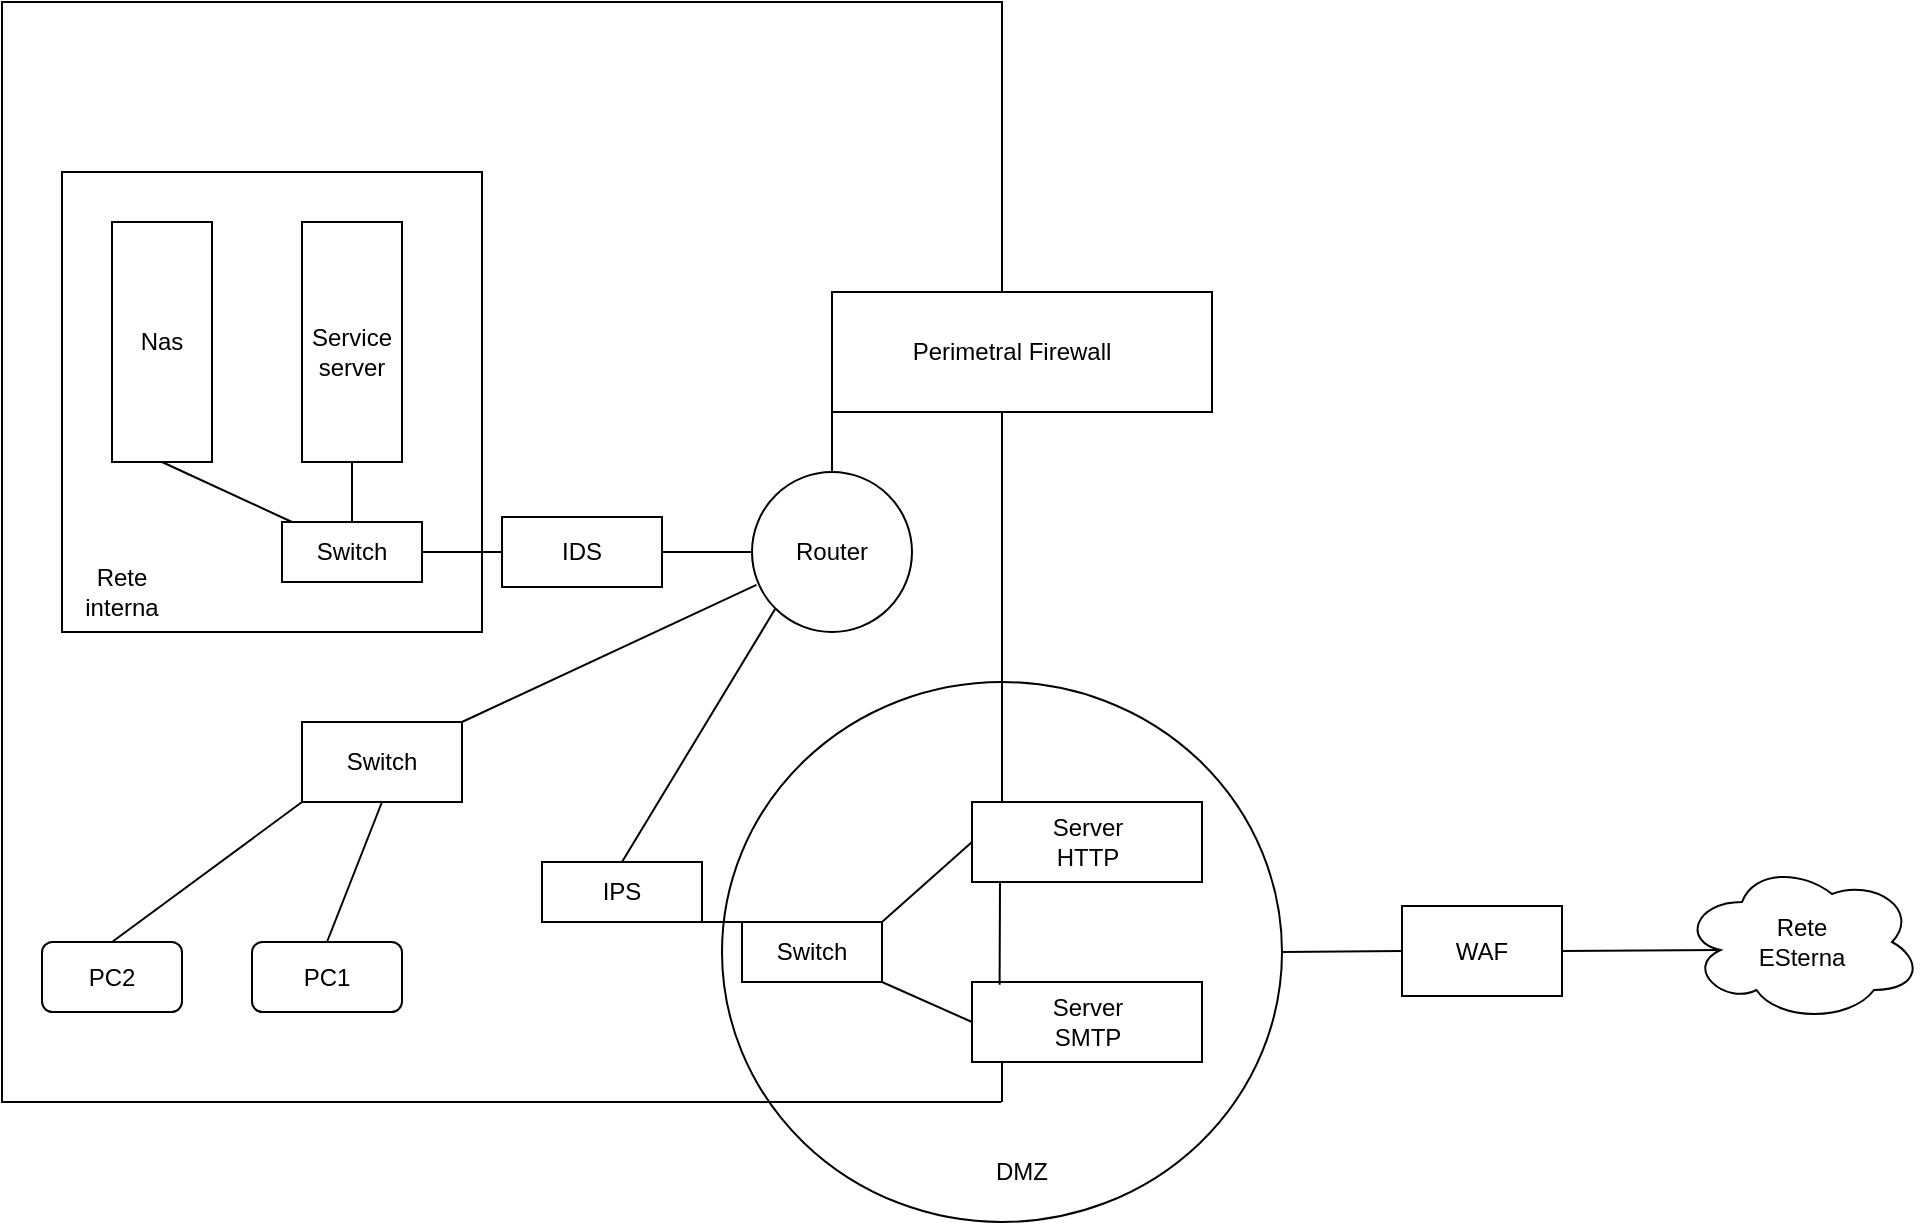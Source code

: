 <mxfile version="22.0.2" type="device">
  <diagram name="Pagina-1" id="3GUrcIURofEGodW_gyDJ">
    <mxGraphModel dx="1276" dy="654" grid="1" gridSize="10" guides="1" tooltips="1" connect="1" arrows="1" fold="1" page="1" pageScale="1" pageWidth="827" pageHeight="1169" math="0" shadow="0">
      <root>
        <mxCell id="0" />
        <mxCell id="1" parent="0" />
        <mxCell id="0ZmSG-Y-9QNbXud12Uuj-1" value="" style="rounded=0;whiteSpace=wrap;html=1;" vertex="1" parent="1">
          <mxGeometry x="350" y="310" width="120" height="60" as="geometry" />
        </mxCell>
        <mxCell id="0ZmSG-Y-9QNbXud12Uuj-20" style="edgeStyle=orthogonalEdgeStyle;rounded=0;orthogonalLoop=1;jettySize=auto;html=1;exitX=0.75;exitY=1;exitDx=0;exitDy=0;entryX=0;entryY=1;entryDx=0;entryDy=0;" edge="1" parent="1" source="0ZmSG-Y-9QNbXud12Uuj-2">
          <mxGeometry relative="1" as="geometry">
            <mxPoint x="510" y="640" as="targetPoint" />
            <Array as="points">
              <mxPoint x="510" y="660" />
            </Array>
          </mxGeometry>
        </mxCell>
        <mxCell id="0ZmSG-Y-9QNbXud12Uuj-21" style="edgeStyle=orthogonalEdgeStyle;rounded=0;orthogonalLoop=1;jettySize=auto;html=1;exitX=0.75;exitY=1;exitDx=0;exitDy=0;entryX=0.25;entryY=1;entryDx=0;entryDy=0;" edge="1" parent="1" source="0ZmSG-Y-9QNbXud12Uuj-2">
          <mxGeometry relative="1" as="geometry">
            <mxPoint x="540" y="640" as="targetPoint" />
            <Array as="points">
              <mxPoint x="540" y="660" />
            </Array>
          </mxGeometry>
        </mxCell>
        <mxCell id="0ZmSG-Y-9QNbXud12Uuj-2" value="" style="rounded=0;whiteSpace=wrap;html=1;" vertex="1" parent="1">
          <mxGeometry x="30" y="110" width="500" height="550" as="geometry" />
        </mxCell>
        <mxCell id="0ZmSG-Y-9QNbXud12Uuj-3" value="" style="rounded=0;whiteSpace=wrap;html=1;" vertex="1" parent="1">
          <mxGeometry x="445" y="255" width="190" height="60" as="geometry" />
        </mxCell>
        <mxCell id="0ZmSG-Y-9QNbXud12Uuj-7" value="" style="ellipse;whiteSpace=wrap;html=1;" vertex="1" parent="1">
          <mxGeometry x="390" y="450" width="280" height="270" as="geometry" />
        </mxCell>
        <mxCell id="0ZmSG-Y-9QNbXud12Uuj-13" value="" style="rounded=0;whiteSpace=wrap;html=1;" vertex="1" parent="1">
          <mxGeometry x="400" y="570" width="70" height="30" as="geometry" />
        </mxCell>
        <mxCell id="0ZmSG-Y-9QNbXud12Uuj-14" value="Switch" style="text;html=1;strokeColor=none;fillColor=none;align=center;verticalAlign=middle;whiteSpace=wrap;rounded=0;" vertex="1" parent="1">
          <mxGeometry x="405" y="570" width="60" height="30" as="geometry" />
        </mxCell>
        <mxCell id="0ZmSG-Y-9QNbXud12Uuj-16" value="Perimetral Firewall" style="text;html=1;strokeColor=none;fillColor=none;align=center;verticalAlign=middle;whiteSpace=wrap;rounded=0;" vertex="1" parent="1">
          <mxGeometry x="475" y="270" width="120" height="30" as="geometry" />
        </mxCell>
        <mxCell id="0ZmSG-Y-9QNbXud12Uuj-17" value="" style="rounded=0;whiteSpace=wrap;html=1;" vertex="1" parent="1">
          <mxGeometry x="60" y="195" width="210" height="230" as="geometry" />
        </mxCell>
        <mxCell id="0ZmSG-Y-9QNbXud12Uuj-18" value="" style="ellipse;whiteSpace=wrap;html=1;" vertex="1" parent="1">
          <mxGeometry x="405" y="345" width="80" height="80" as="geometry" />
        </mxCell>
        <mxCell id="0ZmSG-Y-9QNbXud12Uuj-19" value="Router" style="text;html=1;strokeColor=none;fillColor=none;align=center;verticalAlign=middle;whiteSpace=wrap;rounded=0;" vertex="1" parent="1">
          <mxGeometry x="415" y="370" width="60" height="30" as="geometry" />
        </mxCell>
        <mxCell id="0ZmSG-Y-9QNbXud12Uuj-22" value="" style="endArrow=none;html=1;rounded=0;exitX=0.087;exitY=0.786;exitDx=0;exitDy=0;exitPerimeter=0;entryX=0.5;entryY=0.786;entryDx=0;entryDy=0;entryPerimeter=0;" edge="1" parent="1">
          <mxGeometry width="50" height="50" relative="1" as="geometry">
            <mxPoint x="414.0" y="660" as="sourcePoint" />
            <mxPoint x="529.64" y="660" as="targetPoint" />
          </mxGeometry>
        </mxCell>
        <mxCell id="0ZmSG-Y-9QNbXud12Uuj-24" value="" style="endArrow=none;html=1;rounded=0;" edge="1" parent="1">
          <mxGeometry width="50" height="50" relative="1" as="geometry">
            <mxPoint x="530" y="660" as="sourcePoint" />
            <mxPoint x="530" y="640" as="targetPoint" />
          </mxGeometry>
        </mxCell>
        <mxCell id="0ZmSG-Y-9QNbXud12Uuj-25" value="" style="rounded=0;whiteSpace=wrap;html=1;rotation=-90;" vertex="1" parent="1">
          <mxGeometry x="145" y="255" width="120" height="50" as="geometry" />
        </mxCell>
        <mxCell id="0ZmSG-Y-9QNbXud12Uuj-26" value="" style="rounded=0;whiteSpace=wrap;html=1;rotation=-90;" vertex="1" parent="1">
          <mxGeometry x="50" y="255" width="120" height="50" as="geometry" />
        </mxCell>
        <mxCell id="0ZmSG-Y-9QNbXud12Uuj-27" value="Nas" style="text;html=1;strokeColor=none;fillColor=none;align=center;verticalAlign=middle;whiteSpace=wrap;rounded=0;" vertex="1" parent="1">
          <mxGeometry x="80" y="265" width="60" height="30" as="geometry" />
        </mxCell>
        <mxCell id="0ZmSG-Y-9QNbXud12Uuj-28" value="Rete interna" style="text;html=1;strokeColor=none;fillColor=none;align=center;verticalAlign=middle;whiteSpace=wrap;rounded=0;" vertex="1" parent="1">
          <mxGeometry x="60" y="390" width="60" height="30" as="geometry" />
        </mxCell>
        <mxCell id="0ZmSG-Y-9QNbXud12Uuj-29" value="DMZ" style="text;html=1;strokeColor=none;fillColor=none;align=center;verticalAlign=middle;whiteSpace=wrap;rounded=0;" vertex="1" parent="1">
          <mxGeometry x="510" y="680" width="60" height="30" as="geometry" />
        </mxCell>
        <mxCell id="0ZmSG-Y-9QNbXud12Uuj-30" value="" style="rounded=0;whiteSpace=wrap;html=1;" vertex="1" parent="1">
          <mxGeometry x="170" y="370" width="70" height="30" as="geometry" />
        </mxCell>
        <mxCell id="0ZmSG-Y-9QNbXud12Uuj-32" value="Service server" style="text;html=1;strokeColor=none;fillColor=none;align=center;verticalAlign=middle;whiteSpace=wrap;rounded=0;" vertex="1" parent="1">
          <mxGeometry x="175" y="270" width="60" height="30" as="geometry" />
        </mxCell>
        <mxCell id="0ZmSG-Y-9QNbXud12Uuj-34" value="" style="rounded=0;whiteSpace=wrap;html=1;" vertex="1" parent="1">
          <mxGeometry x="280" y="367.5" width="80" height="35" as="geometry" />
        </mxCell>
        <mxCell id="0ZmSG-Y-9QNbXud12Uuj-35" value="" style="rounded=0;whiteSpace=wrap;html=1;" vertex="1" parent="1">
          <mxGeometry x="300" y="540" width="80" height="30" as="geometry" />
        </mxCell>
        <mxCell id="0ZmSG-Y-9QNbXud12Uuj-37" value="IPS" style="text;html=1;strokeColor=none;fillColor=none;align=center;verticalAlign=middle;whiteSpace=wrap;rounded=0;" vertex="1" parent="1">
          <mxGeometry x="310" y="540" width="60" height="30" as="geometry" />
        </mxCell>
        <mxCell id="0ZmSG-Y-9QNbXud12Uuj-39" value="IDS" style="text;html=1;strokeColor=none;fillColor=none;align=center;verticalAlign=middle;whiteSpace=wrap;rounded=0;" vertex="1" parent="1">
          <mxGeometry x="290" y="370" width="60" height="30" as="geometry" />
        </mxCell>
        <mxCell id="0ZmSG-Y-9QNbXud12Uuj-40" value="" style="endArrow=none;html=1;rounded=0;exitX=0;exitY=0;exitDx=0;exitDy=0;entryX=1;entryY=1;entryDx=0;entryDy=0;" edge="1" parent="1" source="0ZmSG-Y-9QNbXud12Uuj-14" target="0ZmSG-Y-9QNbXud12Uuj-35">
          <mxGeometry width="50" height="50" relative="1" as="geometry">
            <mxPoint x="500" y="430" as="sourcePoint" />
            <mxPoint x="550" y="380" as="targetPoint" />
          </mxGeometry>
        </mxCell>
        <mxCell id="0ZmSG-Y-9QNbXud12Uuj-41" value="" style="endArrow=none;html=1;rounded=0;exitX=1;exitY=0.5;exitDx=0;exitDy=0;entryX=0;entryY=0.5;entryDx=0;entryDy=0;" edge="1" parent="1" source="0ZmSG-Y-9QNbXud12Uuj-30" target="0ZmSG-Y-9QNbXud12Uuj-34">
          <mxGeometry width="50" height="50" relative="1" as="geometry">
            <mxPoint x="490" y="430" as="sourcePoint" />
            <mxPoint x="540" y="380" as="targetPoint" />
          </mxGeometry>
        </mxCell>
        <mxCell id="0ZmSG-Y-9QNbXud12Uuj-43" value="" style="endArrow=none;html=1;rounded=0;exitX=1;exitY=0.5;exitDx=0;exitDy=0;entryX=0;entryY=0.5;entryDx=0;entryDy=0;" edge="1" parent="1" source="0ZmSG-Y-9QNbXud12Uuj-34" target="0ZmSG-Y-9QNbXud12Uuj-18">
          <mxGeometry width="50" height="50" relative="1" as="geometry">
            <mxPoint x="490" y="430" as="sourcePoint" />
            <mxPoint x="540" y="380" as="targetPoint" />
          </mxGeometry>
        </mxCell>
        <mxCell id="0ZmSG-Y-9QNbXud12Uuj-44" value="" style="endArrow=none;html=1;rounded=0;exitX=0.5;exitY=0;exitDx=0;exitDy=0;entryX=0;entryY=1;entryDx=0;entryDy=0;" edge="1" parent="1" source="0ZmSG-Y-9QNbXud12Uuj-18" target="0ZmSG-Y-9QNbXud12Uuj-3">
          <mxGeometry width="50" height="50" relative="1" as="geometry">
            <mxPoint x="490" y="430" as="sourcePoint" />
            <mxPoint x="540" y="380" as="targetPoint" />
          </mxGeometry>
        </mxCell>
        <mxCell id="0ZmSG-Y-9QNbXud12Uuj-45" value="" style="endArrow=none;html=1;rounded=0;exitX=0.5;exitY=0;exitDx=0;exitDy=0;entryX=0;entryY=1;entryDx=0;entryDy=0;" edge="1" parent="1" source="0ZmSG-Y-9QNbXud12Uuj-37" target="0ZmSG-Y-9QNbXud12Uuj-18">
          <mxGeometry width="50" height="50" relative="1" as="geometry">
            <mxPoint x="490" y="430" as="sourcePoint" />
            <mxPoint x="540" y="380" as="targetPoint" />
          </mxGeometry>
        </mxCell>
        <mxCell id="0ZmSG-Y-9QNbXud12Uuj-46" value="" style="rounded=0;whiteSpace=wrap;html=1;" vertex="1" parent="1">
          <mxGeometry x="515" y="600" width="115" height="40" as="geometry" />
        </mxCell>
        <mxCell id="0ZmSG-Y-9QNbXud12Uuj-47" value="Server SMTP" style="text;html=1;strokeColor=none;fillColor=none;align=center;verticalAlign=middle;whiteSpace=wrap;rounded=0;" vertex="1" parent="1">
          <mxGeometry x="542.5" y="605" width="60" height="30" as="geometry" />
        </mxCell>
        <mxCell id="0ZmSG-Y-9QNbXud12Uuj-48" value="" style="rounded=0;whiteSpace=wrap;html=1;" vertex="1" parent="1">
          <mxGeometry x="515" y="510" width="115" height="40" as="geometry" />
        </mxCell>
        <mxCell id="0ZmSG-Y-9QNbXud12Uuj-49" value="Server HTTP" style="text;html=1;strokeColor=none;fillColor=none;align=center;verticalAlign=middle;whiteSpace=wrap;rounded=0;" vertex="1" parent="1">
          <mxGeometry x="542.5" y="515" width="60" height="30" as="geometry" />
        </mxCell>
        <mxCell id="0ZmSG-Y-9QNbXud12Uuj-50" value="" style="endArrow=none;html=1;rounded=0;exitX=0.12;exitY=0.035;exitDx=0;exitDy=0;exitPerimeter=0;" edge="1" parent="1" source="0ZmSG-Y-9QNbXud12Uuj-46">
          <mxGeometry width="50" height="50" relative="1" as="geometry">
            <mxPoint x="490" y="430" as="sourcePoint" />
            <mxPoint x="529" y="550" as="targetPoint" />
          </mxGeometry>
        </mxCell>
        <mxCell id="0ZmSG-Y-9QNbXud12Uuj-51" value="" style="endArrow=none;html=1;rounded=0;entryX=0.5;entryY=0;entryDx=0;entryDy=0;" edge="1" parent="1" target="0ZmSG-Y-9QNbXud12Uuj-7">
          <mxGeometry width="50" height="50" relative="1" as="geometry">
            <mxPoint x="530" y="510" as="sourcePoint" />
            <mxPoint x="540" y="380" as="targetPoint" />
          </mxGeometry>
        </mxCell>
        <mxCell id="0ZmSG-Y-9QNbXud12Uuj-52" value="" style="endArrow=none;html=1;rounded=0;exitX=0;exitY=0.5;exitDx=0;exitDy=0;entryX=0.5;entryY=0;entryDx=0;entryDy=0;" edge="1" parent="1" source="0ZmSG-Y-9QNbXud12Uuj-25">
          <mxGeometry width="50" height="50" relative="1" as="geometry">
            <mxPoint x="490" y="430" as="sourcePoint" />
            <mxPoint x="205" y="370" as="targetPoint" />
          </mxGeometry>
        </mxCell>
        <mxCell id="0ZmSG-Y-9QNbXud12Uuj-53" value="" style="endArrow=none;html=1;rounded=0;exitX=0;exitY=0.5;exitDx=0;exitDy=0;entryX=0;entryY=0;entryDx=0;entryDy=0;" edge="1" parent="1" source="0ZmSG-Y-9QNbXud12Uuj-26">
          <mxGeometry width="50" height="50" relative="1" as="geometry">
            <mxPoint x="490" y="430" as="sourcePoint" />
            <mxPoint x="175" y="370" as="targetPoint" />
          </mxGeometry>
        </mxCell>
        <mxCell id="0ZmSG-Y-9QNbXud12Uuj-54" value="" style="endArrow=none;html=1;rounded=0;exitX=1;exitY=0;exitDx=0;exitDy=0;entryX=0;entryY=0.5;entryDx=0;entryDy=0;" edge="1" parent="1" source="0ZmSG-Y-9QNbXud12Uuj-13" target="0ZmSG-Y-9QNbXud12Uuj-48">
          <mxGeometry width="50" height="50" relative="1" as="geometry">
            <mxPoint x="490" y="430" as="sourcePoint" />
            <mxPoint x="540" y="380" as="targetPoint" />
          </mxGeometry>
        </mxCell>
        <mxCell id="0ZmSG-Y-9QNbXud12Uuj-55" value="" style="endArrow=none;html=1;rounded=0;exitX=1;exitY=1;exitDx=0;exitDy=0;entryX=0;entryY=0.5;entryDx=0;entryDy=0;" edge="1" parent="1" source="0ZmSG-Y-9QNbXud12Uuj-13" target="0ZmSG-Y-9QNbXud12Uuj-46">
          <mxGeometry width="50" height="50" relative="1" as="geometry">
            <mxPoint x="490" y="430" as="sourcePoint" />
            <mxPoint x="540" y="380" as="targetPoint" />
          </mxGeometry>
        </mxCell>
        <mxCell id="0ZmSG-Y-9QNbXud12Uuj-60" value="WAF" style="rounded=0;whiteSpace=wrap;html=1;" vertex="1" parent="1">
          <mxGeometry x="730" y="562" width="80" height="45" as="geometry" />
        </mxCell>
        <mxCell id="0ZmSG-Y-9QNbXud12Uuj-62" value="Rete&lt;br&gt;ESterna" style="ellipse;shape=cloud;whiteSpace=wrap;html=1;" vertex="1" parent="1">
          <mxGeometry x="870" y="540" width="120" height="80" as="geometry" />
        </mxCell>
        <mxCell id="0ZmSG-Y-9QNbXud12Uuj-63" value="" style="endArrow=none;html=1;rounded=0;entryX=0.16;entryY=0.55;entryDx=0;entryDy=0;entryPerimeter=0;exitX=1;exitY=0.5;exitDx=0;exitDy=0;" edge="1" parent="1" source="0ZmSG-Y-9QNbXud12Uuj-60" target="0ZmSG-Y-9QNbXud12Uuj-62">
          <mxGeometry width="50" height="50" relative="1" as="geometry">
            <mxPoint x="490" y="430" as="sourcePoint" />
            <mxPoint x="540" y="380" as="targetPoint" />
          </mxGeometry>
        </mxCell>
        <mxCell id="0ZmSG-Y-9QNbXud12Uuj-64" value="" style="endArrow=none;html=1;rounded=0;entryX=0;entryY=0.5;entryDx=0;entryDy=0;exitX=1;exitY=0.5;exitDx=0;exitDy=0;" edge="1" parent="1" source="0ZmSG-Y-9QNbXud12Uuj-7" target="0ZmSG-Y-9QNbXud12Uuj-60">
          <mxGeometry width="50" height="50" relative="1" as="geometry">
            <mxPoint x="490" y="430" as="sourcePoint" />
            <mxPoint x="540" y="380" as="targetPoint" />
          </mxGeometry>
        </mxCell>
        <mxCell id="0ZmSG-Y-9QNbXud12Uuj-65" value="" style="rounded=0;whiteSpace=wrap;html=1;" vertex="1" parent="1">
          <mxGeometry x="180" y="470" width="80" height="40" as="geometry" />
        </mxCell>
        <mxCell id="0ZmSG-Y-9QNbXud12Uuj-66" value="Switch" style="text;html=1;strokeColor=none;fillColor=none;align=center;verticalAlign=middle;whiteSpace=wrap;rounded=0;" vertex="1" parent="1">
          <mxGeometry x="190" y="475" width="60" height="30" as="geometry" />
        </mxCell>
        <mxCell id="0ZmSG-Y-9QNbXud12Uuj-70" value="Switch" style="text;html=1;strokeColor=none;fillColor=none;align=center;verticalAlign=middle;whiteSpace=wrap;rounded=0;" vertex="1" parent="1">
          <mxGeometry x="175" y="370" width="60" height="30" as="geometry" />
        </mxCell>
        <mxCell id="0ZmSG-Y-9QNbXud12Uuj-71" value="" style="endArrow=none;html=1;rounded=0;exitX=1;exitY=0;exitDx=0;exitDy=0;entryX=0.028;entryY=0.705;entryDx=0;entryDy=0;entryPerimeter=0;" edge="1" parent="1" source="0ZmSG-Y-9QNbXud12Uuj-65" target="0ZmSG-Y-9QNbXud12Uuj-18">
          <mxGeometry width="50" height="50" relative="1" as="geometry">
            <mxPoint x="490" y="430" as="sourcePoint" />
            <mxPoint x="540" y="380" as="targetPoint" />
          </mxGeometry>
        </mxCell>
        <mxCell id="0ZmSG-Y-9QNbXud12Uuj-72" value="PC1" style="rounded=1;whiteSpace=wrap;html=1;" vertex="1" parent="1">
          <mxGeometry x="155" y="580" width="75" height="35" as="geometry" />
        </mxCell>
        <mxCell id="0ZmSG-Y-9QNbXud12Uuj-73" value="PC2" style="rounded=1;whiteSpace=wrap;html=1;" vertex="1" parent="1">
          <mxGeometry x="50" y="580" width="70" height="35" as="geometry" />
        </mxCell>
        <mxCell id="0ZmSG-Y-9QNbXud12Uuj-74" value="" style="endArrow=none;html=1;rounded=0;exitX=0.5;exitY=0;exitDx=0;exitDy=0;entryX=0.5;entryY=1;entryDx=0;entryDy=0;" edge="1" parent="1" source="0ZmSG-Y-9QNbXud12Uuj-72" target="0ZmSG-Y-9QNbXud12Uuj-65">
          <mxGeometry width="50" height="50" relative="1" as="geometry">
            <mxPoint x="490" y="430" as="sourcePoint" />
            <mxPoint x="540" y="380" as="targetPoint" />
          </mxGeometry>
        </mxCell>
        <mxCell id="0ZmSG-Y-9QNbXud12Uuj-75" value="" style="endArrow=none;html=1;rounded=0;exitX=0.5;exitY=0;exitDx=0;exitDy=0;entryX=0;entryY=1;entryDx=0;entryDy=0;" edge="1" parent="1" source="0ZmSG-Y-9QNbXud12Uuj-73" target="0ZmSG-Y-9QNbXud12Uuj-65">
          <mxGeometry width="50" height="50" relative="1" as="geometry">
            <mxPoint x="490" y="430" as="sourcePoint" />
            <mxPoint x="540" y="380" as="targetPoint" />
          </mxGeometry>
        </mxCell>
      </root>
    </mxGraphModel>
  </diagram>
</mxfile>

